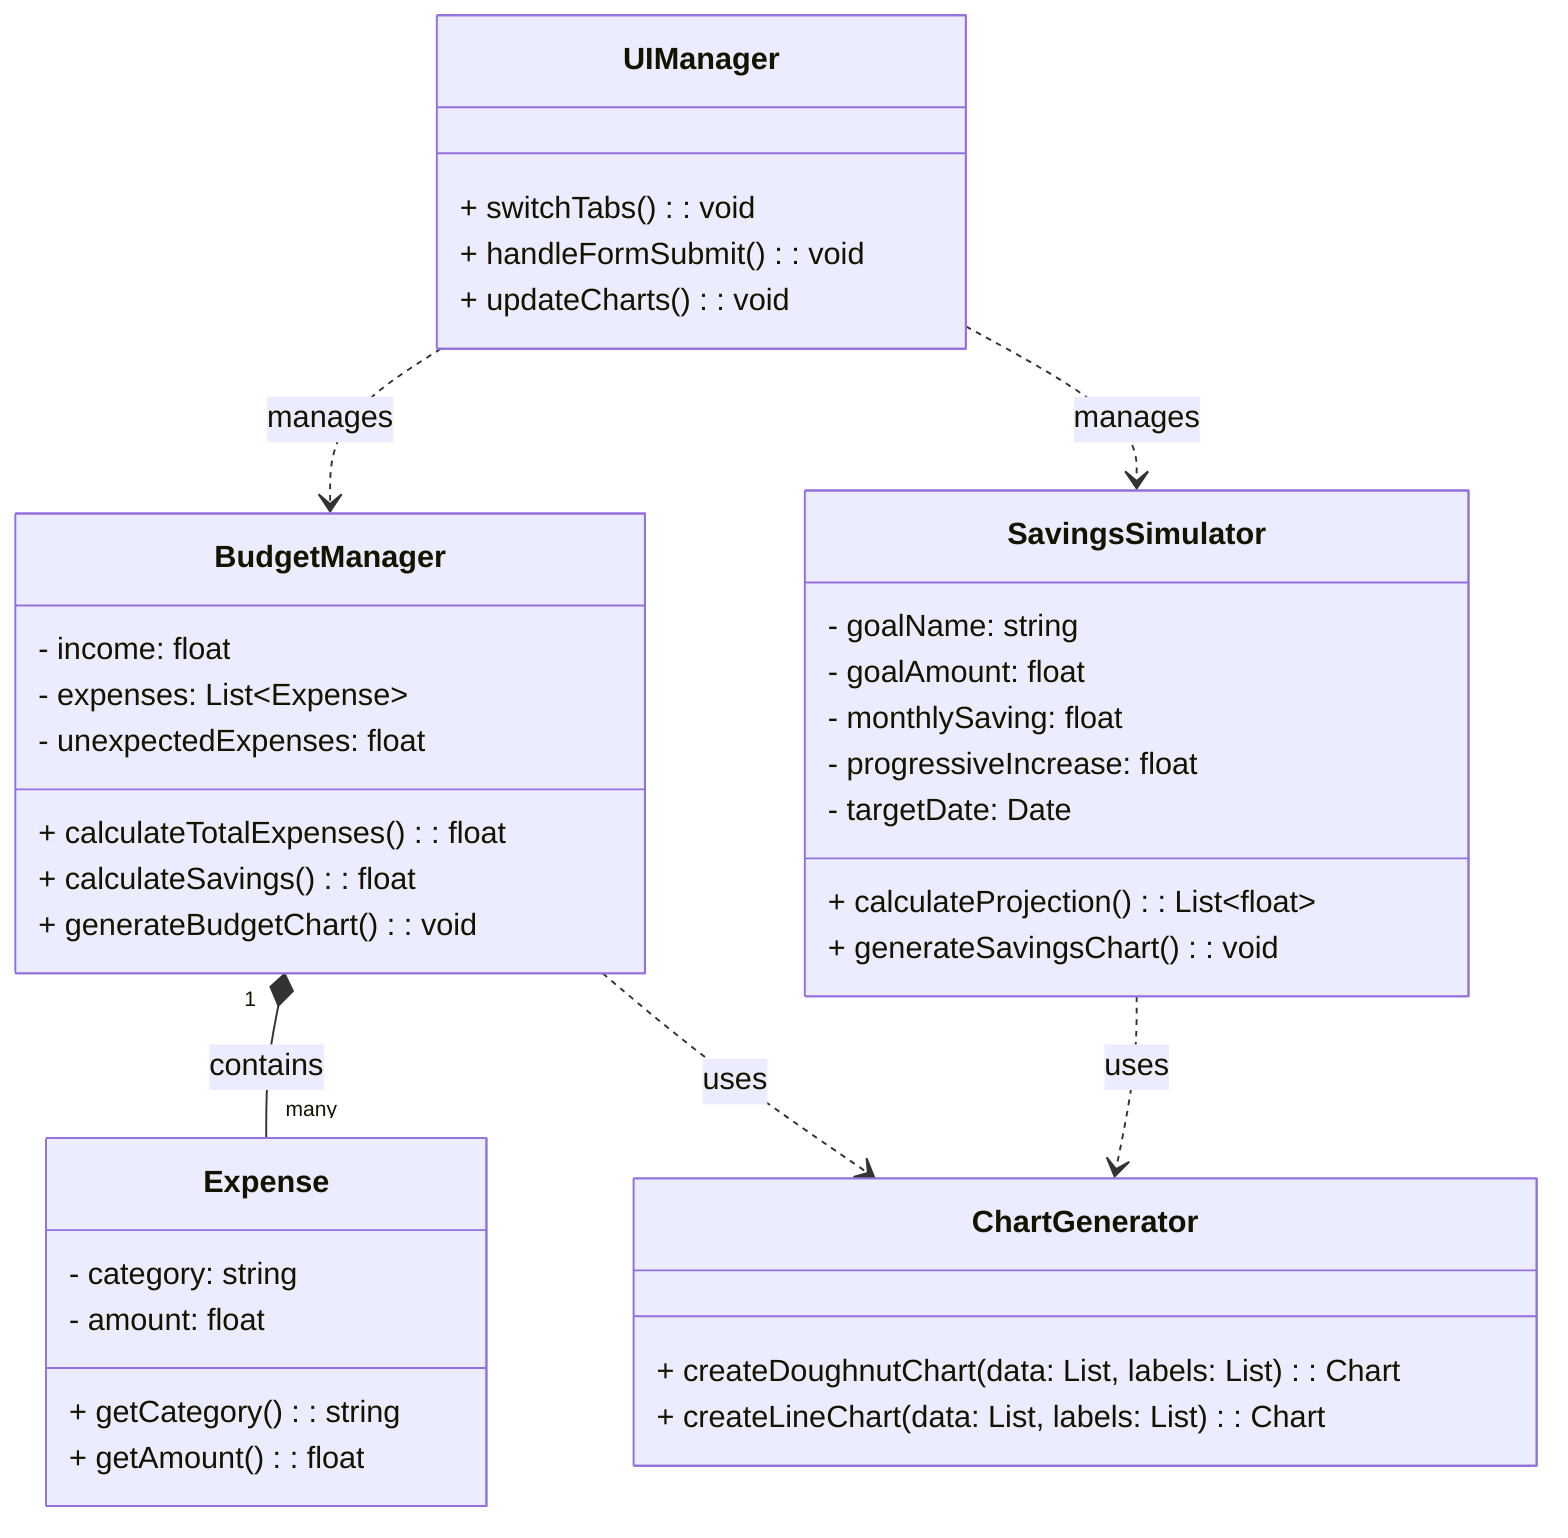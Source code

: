 classDiagram
    class BudgetManager {
        - income: float
        - expenses: List~Expense~
        - unexpectedExpenses: float
        + calculateTotalExpenses(): float
        + calculateSavings(): float
        + generateBudgetChart(): void
    }

    class Expense {
        - category: string
        - amount: float
        + getCategory(): string
        + getAmount(): float
    }

    class SavingsSimulator {
        - goalName: string
        - goalAmount: float
        - monthlySaving: float
        - progressiveIncrease: float
        - targetDate: Date
        + calculateProjection(): List~float~
        + generateSavingsChart(): void
    }

    class ChartGenerator {
        + createDoughnutChart(data: List, labels: List): Chart
        + createLineChart(data: List, labels: List): Chart
    }

    class UIManager {
        + switchTabs(): void
        + handleFormSubmit(): void
        + updateCharts(): void
    }

    BudgetManager "1" *-- "many" Expense: contains
    BudgetManager ..> ChartGenerator: uses
    SavingsSimulator ..> ChartGenerator: uses
    UIManager ..> BudgetManager: manages
    UIManager ..> SavingsSimulator: manages